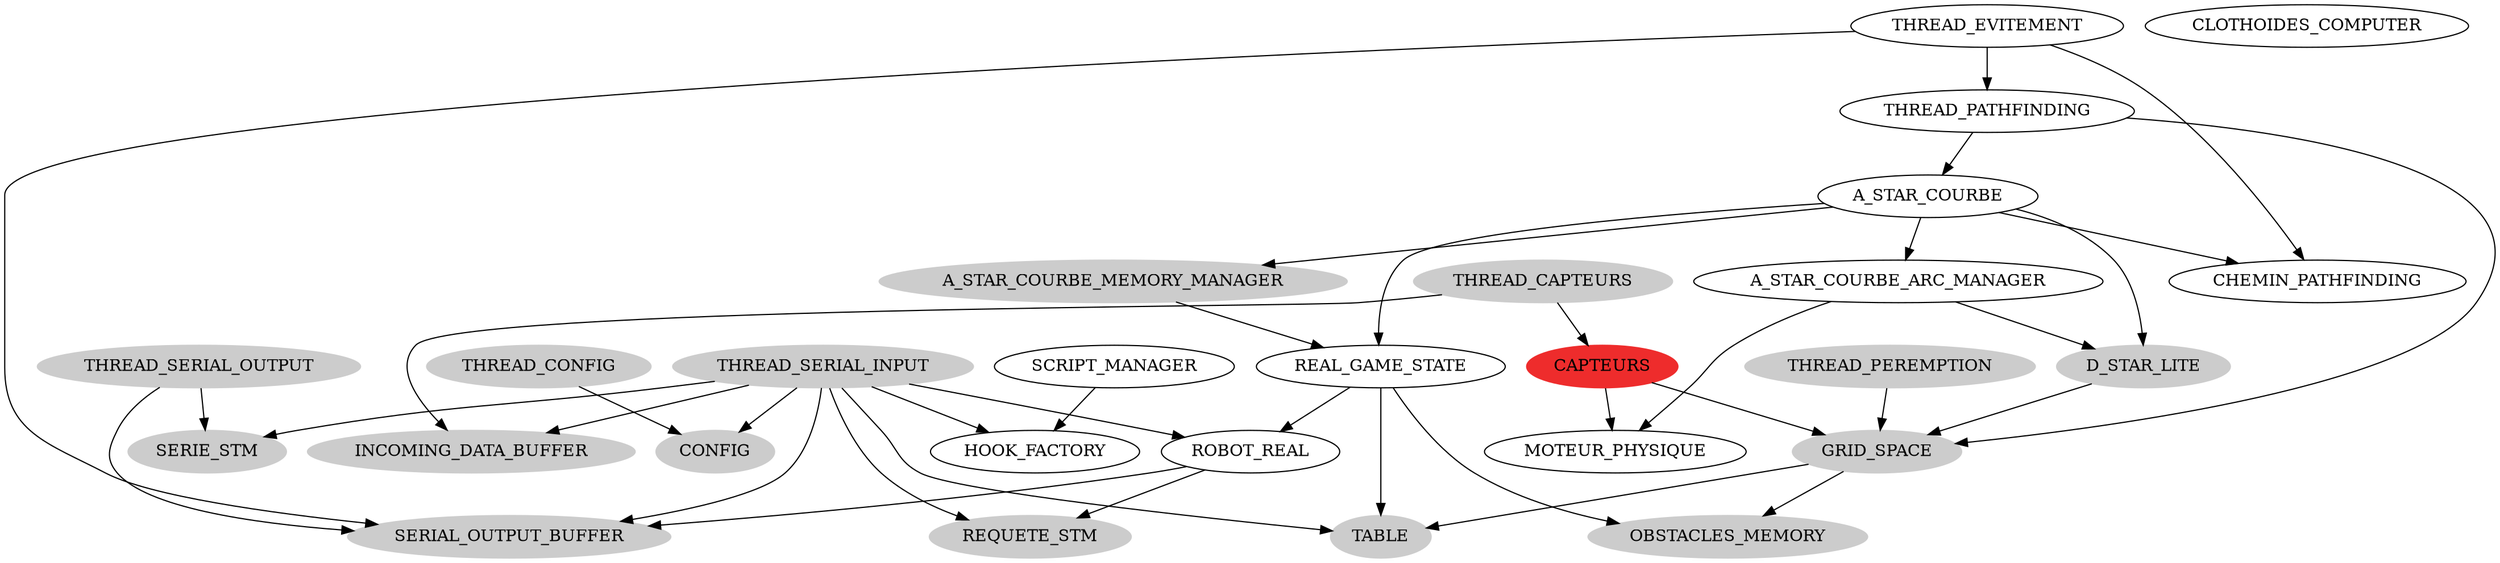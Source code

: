 digraph dependancesJava {
CONFIG [color=grey80, style=filled];
THREAD_SERIAL_INPUT [color=grey80, style=filled];
CONFIG [color=grey80, style=filled];
THREAD_SERIAL_INPUT -> CONFIG;
SERIE_STM [color=grey80, style=filled];
THREAD_SERIAL_INPUT -> SERIE_STM;
INCOMING_DATA_BUFFER [color=grey80, style=filled];
THREAD_SERIAL_INPUT -> INCOMING_DATA_BUFFER;
REQUETE_STM [color=grey80, style=filled];
THREAD_SERIAL_INPUT -> REQUETE_STM;
ROBOT_REAL;
THREAD_SERIAL_INPUT -> ROBOT_REAL;
SERIAL_OUTPUT_BUFFER [color=grey80, style=filled];
ROBOT_REAL -> SERIAL_OUTPUT_BUFFER;
REQUETE_STM [color=grey80, style=filled];
ROBOT_REAL -> REQUETE_STM;
TABLE [color=grey80, style=filled];
THREAD_SERIAL_INPUT -> TABLE;
HOOK_FACTORY;
THREAD_SERIAL_INPUT -> HOOK_FACTORY;
SERIAL_OUTPUT_BUFFER [color=grey80, style=filled];
THREAD_SERIAL_INPUT -> SERIAL_OUTPUT_BUFFER;
THREAD_SERIAL_OUTPUT [color=grey80, style=filled];
SERIE_STM [color=grey80, style=filled];
THREAD_SERIAL_OUTPUT -> SERIE_STM;
SERIAL_OUTPUT_BUFFER [color=grey80, style=filled];
THREAD_SERIAL_OUTPUT -> SERIAL_OUTPUT_BUFFER;
THREAD_CONFIG [color=grey80, style=filled];
CONFIG [color=grey80, style=filled];
THREAD_CONFIG -> CONFIG;
THREAD_PEREMPTION [color=grey80, style=filled];
GRID_SPACE [color=grey80, style=filled];
THREAD_PEREMPTION -> GRID_SPACE;
OBSTACLES_MEMORY [color=grey80, style=filled];
GRID_SPACE -> OBSTACLES_MEMORY;
TABLE [color=grey80, style=filled];
GRID_SPACE -> TABLE;
THREAD_EVITEMENT;
THREAD_PATHFINDING;
THREAD_EVITEMENT -> THREAD_PATHFINDING;
A_STAR_COURBE;
THREAD_PATHFINDING -> A_STAR_COURBE;
D_STAR_LITE [color=grey80, style=filled];
A_STAR_COURBE -> D_STAR_LITE;
GRID_SPACE [color=grey80, style=filled];
D_STAR_LITE -> GRID_SPACE;
A_STAR_COURBE_ARC_MANAGER;
A_STAR_COURBE -> A_STAR_COURBE_ARC_MANAGER;
MOTEUR_PHYSIQUE;
A_STAR_COURBE_ARC_MANAGER -> MOTEUR_PHYSIQUE;
D_STAR_LITE [color=grey80, style=filled];
A_STAR_COURBE_ARC_MANAGER -> D_STAR_LITE;
REAL_GAME_STATE;
A_STAR_COURBE -> REAL_GAME_STATE;
ROBOT_REAL;
REAL_GAME_STATE -> ROBOT_REAL;
OBSTACLES_MEMORY [color=grey80, style=filled];
REAL_GAME_STATE -> OBSTACLES_MEMORY;
TABLE [color=grey80, style=filled];
REAL_GAME_STATE -> TABLE;
CHEMIN_PATHFINDING;
A_STAR_COURBE -> CHEMIN_PATHFINDING;
A_STAR_COURBE_MEMORY_MANAGER [color=grey80, style=filled];
A_STAR_COURBE -> A_STAR_COURBE_MEMORY_MANAGER;
REAL_GAME_STATE;
A_STAR_COURBE_MEMORY_MANAGER -> REAL_GAME_STATE;
GRID_SPACE [color=grey80, style=filled];
THREAD_PATHFINDING -> GRID_SPACE;
SERIAL_OUTPUT_BUFFER [color=grey80, style=filled];
THREAD_EVITEMENT -> SERIAL_OUTPUT_BUFFER;
CHEMIN_PATHFINDING;
THREAD_EVITEMENT -> CHEMIN_PATHFINDING;
THREAD_PATHFINDING;
THREAD_CAPTEURS [color=grey80, style=filled];
INCOMING_DATA_BUFFER [color=grey80, style=filled];
THREAD_CAPTEURS -> INCOMING_DATA_BUFFER;
CAPTEURS [color=firebrick2, style=filled];
THREAD_CAPTEURS -> CAPTEURS;
GRID_SPACE [color=grey80, style=filled];
CAPTEURS -> GRID_SPACE;
MOTEUR_PHYSIQUE;
CAPTEURS -> MOTEUR_PHYSIQUE;
CONFIG [color=grey80, style=filled];
TABLE [color=grey80, style=filled];
CAPTEURS [color=firebrick2, style=filled];
ROBOT_REAL;
HOOK_FACTORY;
REAL_GAME_STATE;
SCRIPT_MANAGER;
HOOK_FACTORY;
SCRIPT_MANAGER -> HOOK_FACTORY;
SERIE_STM [color=grey80, style=filled];
D_STAR_LITE [color=grey80, style=filled];
GRID_SPACE [color=grey80, style=filled];
A_STAR_COURBE;
A_STAR_COURBE_MEMORY_MANAGER [color=grey80, style=filled];
A_STAR_COURBE_ARC_MANAGER;
CHEMIN_PATHFINDING;
INCOMING_DATA_BUFFER [color=grey80, style=filled];
SERIAL_OUTPUT_BUFFER [color=grey80, style=filled];
REQUETE_STM [color=grey80, style=filled];
MOTEUR_PHYSIQUE;
OBSTACLES_MEMORY [color=grey80, style=filled];
CLOTHOIDES_COMPUTER;
THREAD_SERIAL_INPUT [color=grey80, style=filled];
THREAD_SERIAL_OUTPUT [color=grey80, style=filled];
THREAD_CONFIG [color=grey80, style=filled];
THREAD_PEREMPTION [color=grey80, style=filled];
THREAD_EVITEMENT;
THREAD_PATHFINDING;
THREAD_CAPTEURS [color=grey80, style=filled];
THREAD_SERIAL_INPUT [color=grey80, style=filled];
THREAD_SERIAL_OUTPUT [color=grey80, style=filled];
THREAD_CONFIG [color=grey80, style=filled];
THREAD_PEREMPTION [color=grey80, style=filled];
THREAD_EVITEMENT;
THREAD_PATHFINDING;
THREAD_CAPTEURS [color=grey80, style=filled];
}
